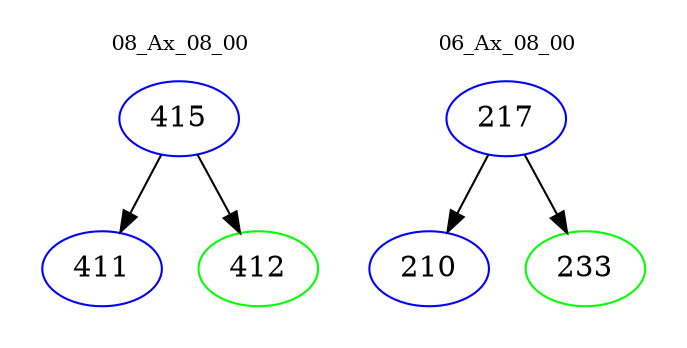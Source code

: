 digraph{
subgraph cluster_0 {
color = white
label = "08_Ax_08_00";
fontsize=10;
T0_415 [label="415", color="blue"]
T0_415 -> T0_411 [color="black"]
T0_411 [label="411", color="blue"]
T0_415 -> T0_412 [color="black"]
T0_412 [label="412", color="green"]
}
subgraph cluster_1 {
color = white
label = "06_Ax_08_00";
fontsize=10;
T1_217 [label="217", color="blue"]
T1_217 -> T1_210 [color="black"]
T1_210 [label="210", color="blue"]
T1_217 -> T1_233 [color="black"]
T1_233 [label="233", color="green"]
}
}
